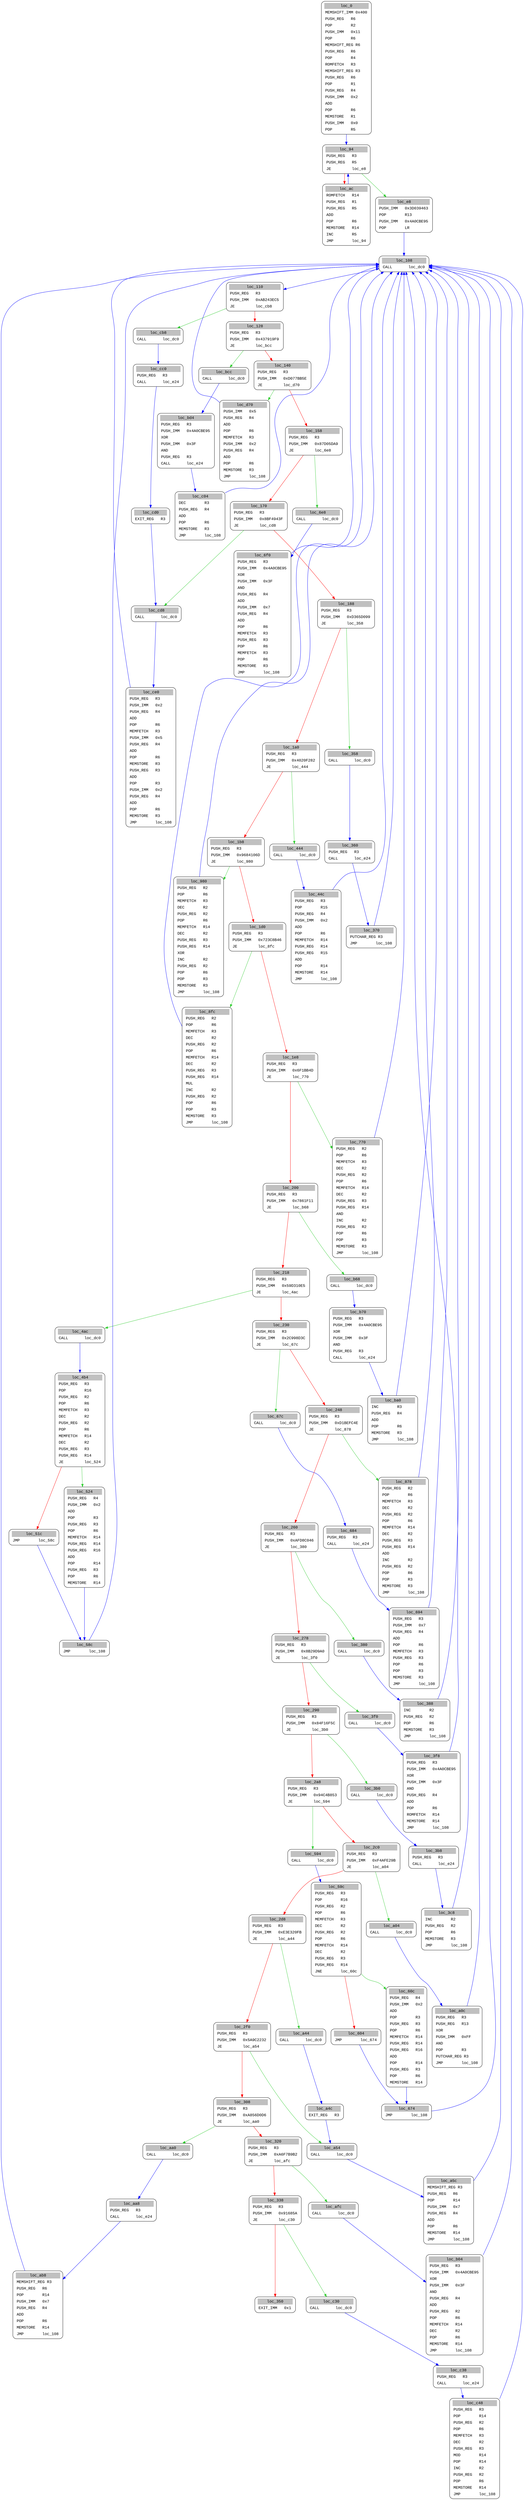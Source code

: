 digraph asm_graph {
0 [
shape="Mrecord" fontname="Courier New"label =<<table border="0" cellborder="0" cellpadding="3"><tr><td align="center" colspan="2" bgcolor="grey">loc_0</td></tr><tr><td align="left">MEMSHIFT_IMM 0x400</td></tr><tr><td align="left">PUSH_REG   R6</td></tr><tr><td align="left">POP        R2</td></tr><tr><td align="left">PUSH_IMM   0x11</td></tr><tr><td align="left">POP        R6</td></tr><tr><td align="left">MEMSHIFT_REG R6</td></tr><tr><td align="left">PUSH_REG   R6</td></tr><tr><td align="left">POP        R4</td></tr><tr><td align="left">ROMFETCH   R3</td></tr><tr><td align="left">MEMSHIFT_REG R3</td></tr><tr><td align="left">PUSH_REG   R6</td></tr><tr><td align="left">POP        R1</td></tr><tr><td align="left">PUSH_REG   R4</td></tr><tr><td align="left">PUSH_IMM   0x2</td></tr><tr><td align="left">ADD        </td></tr><tr><td align="left">POP        R6</td></tr><tr><td align="left">MEMSTORE   R1</td></tr><tr><td align="left">PUSH_IMM   0x0</td></tr><tr><td align="left">POP        R5</td></tr></table>> ];
1 [
shape="Mrecord" fontname="Courier New"label =<<table border="0" cellborder="0" cellpadding="3"><tr><td align="center" colspan="2" bgcolor="grey">loc_e8</td></tr><tr><td align="left">PUSH_IMM   0x3D039463</td></tr><tr><td align="left">POP        R13</td></tr><tr><td align="left">PUSH_IMM   0x4A0CBE95</td></tr><tr><td align="left">POP        LR</td></tr></table>> ];
2 [
shape="Mrecord" fontname="Courier New"label =<<table border="0" cellborder="0" cellpadding="3"><tr><td align="center" colspan="2" bgcolor="grey">loc_ac</td></tr><tr><td align="left">ROMFETCH   R14</td></tr><tr><td align="left">PUSH_REG   R1</td></tr><tr><td align="left">PUSH_REG   R5</td></tr><tr><td align="left">ADD        </td></tr><tr><td align="left">POP        R6</td></tr><tr><td align="left">MEMSTORE   R14</td></tr><tr><td align="left">INC        R5</td></tr><tr><td align="left">JMP        loc_94</td></tr></table>> ];
4 [
shape="Mrecord" fontname="Courier New"label =<<table border="0" cellborder="0" cellpadding="3"><tr><td align="center" colspan="2" bgcolor="grey">loc_110</td></tr><tr><td align="left">PUSH_REG   R3</td></tr><tr><td align="left">PUSH_IMM   0xAB243EC5</td></tr><tr><td align="left">JE         loc_cb8</td></tr></table>> ];
5 [
shape="Mrecord" fontname="Courier New"label =<<table border="0" cellborder="0" cellpadding="3"><tr><td align="center" colspan="2" bgcolor="grey">loc_94</td></tr><tr><td align="left">PUSH_REG   R3</td></tr><tr><td align="left">PUSH_REG   R5</td></tr><tr><td align="left">JE         loc_e8</td></tr></table>> ];
6 [
shape="Mrecord" fontname="Courier New"label =<<table border="0" cellborder="0" cellpadding="3"><tr><td align="center" colspan="2" bgcolor="grey">loc_cb8</td></tr><tr><td align="left">CALL       loc_dc0</td></tr></table>> ];
7 [
shape="Mrecord" fontname="Courier New"label =<<table border="0" cellborder="0" cellpadding="3"><tr><td align="center" colspan="2" bgcolor="grey">loc_128</td></tr><tr><td align="left">PUSH_REG   R3</td></tr><tr><td align="left">PUSH_IMM   0x437919F9</td></tr><tr><td align="left">JE         loc_bcc</td></tr></table>> ];
8 [
shape="Mrecord" fontname="Courier New"label =<<table border="0" cellborder="0" cellpadding="3"><tr><td align="center" colspan="2" bgcolor="grey">loc_cc0</td></tr><tr><td align="left">PUSH_REG   R3</td></tr><tr><td align="left">CALL       loc_e24</td></tr></table>> ];
9 [
shape="Mrecord" fontname="Courier New"label =<<table border="0" cellborder="0" cellpadding="3"><tr><td align="center" colspan="2" bgcolor="grey">loc_bcc</td></tr><tr><td align="left">CALL       loc_dc0</td></tr></table>> ];
10 [
shape="Mrecord" fontname="Courier New"label =<<table border="0" cellborder="0" cellpadding="3"><tr><td align="center" colspan="2" bgcolor="grey">loc_140</td></tr><tr><td align="left">PUSH_REG   R3</td></tr><tr><td align="left">PUSH_IMM   0xD077BB5E</td></tr><tr><td align="left">JE         loc_d70</td></tr></table>> ];
12 [
shape="Mrecord" fontname="Courier New"label =<<table border="0" cellborder="0" cellpadding="3"><tr><td align="center" colspan="2" bgcolor="grey">loc_cd0</td></tr><tr><td align="left">EXIT_REG   R3</td></tr></table>> ];
13 [
shape="Mrecord" fontname="Courier New"label =<<table border="0" cellborder="0" cellpadding="3"><tr><td align="center" colspan="2" bgcolor="grey">loc_d70</td></tr><tr><td align="left">PUSH_IMM   0x5</td></tr><tr><td align="left">PUSH_REG   R4</td></tr><tr><td align="left">ADD        </td></tr><tr><td align="left">POP        R6</td></tr><tr><td align="left">MEMFETCH   R3</td></tr><tr><td align="left">PUSH_IMM   0x2</td></tr><tr><td align="left">PUSH_REG   R4</td></tr><tr><td align="left">ADD        </td></tr><tr><td align="left">POP        R6</td></tr><tr><td align="left">MEMSTORE   R3</td></tr><tr><td align="left">JMP        loc_108</td></tr></table>> ];
14 [
shape="Mrecord" fontname="Courier New"label =<<table border="0" cellborder="0" cellpadding="3"><tr><td align="center" colspan="2" bgcolor="grey">loc_158</td></tr><tr><td align="left">PUSH_REG   R3</td></tr><tr><td align="left">PUSH_IMM   0x87D05DA9</td></tr><tr><td align="left">JE         loc_6e8</td></tr></table>> ];
15 [
shape="Mrecord" fontname="Courier New"label =<<table border="0" cellborder="0" cellpadding="3"><tr><td align="center" colspan="2" bgcolor="grey">loc_bd4</td></tr><tr><td align="left">PUSH_REG   R3</td></tr><tr><td align="left">PUSH_IMM   0x4A0CBE95</td></tr><tr><td align="left">XOR        </td></tr><tr><td align="left">PUSH_IMM   0x3F</td></tr><tr><td align="left">AND        </td></tr><tr><td align="left">PUSH_REG   R3</td></tr><tr><td align="left">CALL       loc_e24</td></tr></table>> ];
16 [
shape="Mrecord" fontname="Courier New"label =<<table border="0" cellborder="0" cellpadding="3"><tr><td align="center" colspan="2" bgcolor="grey">loc_ce0</td></tr><tr><td align="left">PUSH_REG   R3</td></tr><tr><td align="left">PUSH_IMM   0x2</td></tr><tr><td align="left">PUSH_REG   R4</td></tr><tr><td align="left">ADD        </td></tr><tr><td align="left">POP        R6</td></tr><tr><td align="left">MEMFETCH   R3</td></tr><tr><td align="left">PUSH_IMM   0x5</td></tr><tr><td align="left">PUSH_REG   R4</td></tr><tr><td align="left">ADD        </td></tr><tr><td align="left">POP        R6</td></tr><tr><td align="left">MEMSTORE   R3</td></tr><tr><td align="left">PUSH_REG   R3</td></tr><tr><td align="left">ADD        </td></tr><tr><td align="left">POP        R3</td></tr><tr><td align="left">PUSH_IMM   0x2</td></tr><tr><td align="left">PUSH_REG   R4</td></tr><tr><td align="left">ADD        </td></tr><tr><td align="left">POP        R6</td></tr><tr><td align="left">MEMSTORE   R3</td></tr><tr><td align="left">JMP        loc_108</td></tr></table>> ];
17 [
shape="Mrecord" fontname="Courier New"label =<<table border="0" cellborder="0" cellpadding="3"><tr><td align="center" colspan="2" bgcolor="grey">loc_108</td></tr><tr><td align="left">CALL       loc_dc0</td></tr></table>> ];
18 [
shape="Mrecord" fontname="Courier New"label =<<table border="0" cellborder="0" cellpadding="3"><tr><td align="center" colspan="2" bgcolor="grey">loc_6e8</td></tr><tr><td align="left">CALL       loc_dc0</td></tr></table>> ];
19 [
shape="Mrecord" fontname="Courier New"label =<<table border="0" cellborder="0" cellpadding="3"><tr><td align="center" colspan="2" bgcolor="grey">loc_170</td></tr><tr><td align="left">PUSH_REG   R3</td></tr><tr><td align="left">PUSH_IMM   0x8BF4943F</td></tr><tr><td align="left">JE         loc_cd8</td></tr></table>> ];
20 [
shape="Mrecord" fontname="Courier New"label =<<table border="0" cellborder="0" cellpadding="3"><tr><td align="center" colspan="2" bgcolor="grey">loc_c04</td></tr><tr><td align="left">DEC        R3</td></tr><tr><td align="left">PUSH_REG   R4</td></tr><tr><td align="left">ADD        </td></tr><tr><td align="left">POP        R6</td></tr><tr><td align="left">MEMSTORE   R3</td></tr><tr><td align="left">JMP        loc_108</td></tr></table>> ];
21 [
shape="Mrecord" fontname="Courier New"label =<<table border="0" cellborder="0" cellpadding="3"><tr><td align="center" colspan="2" bgcolor="grey">loc_6f0</td></tr><tr><td align="left">PUSH_REG   R3</td></tr><tr><td align="left">PUSH_IMM   0x4A0CBE95</td></tr><tr><td align="left">XOR        </td></tr><tr><td align="left">PUSH_IMM   0x3F</td></tr><tr><td align="left">AND        </td></tr><tr><td align="left">PUSH_REG   R4</td></tr><tr><td align="left">ADD        </td></tr><tr><td align="left">PUSH_IMM   0x7</td></tr><tr><td align="left">PUSH_REG   R4</td></tr><tr><td align="left">ADD        </td></tr><tr><td align="left">POP        R6</td></tr><tr><td align="left">MEMFETCH   R3</td></tr><tr><td align="left">PUSH_REG   R3</td></tr><tr><td align="left">POP        R6</td></tr><tr><td align="left">MEMFETCH   R3</td></tr><tr><td align="left">POP        R6</td></tr><tr><td align="left">MEMSTORE   R3</td></tr><tr><td align="left">JMP        loc_108</td></tr></table>> ];
22 [
shape="Mrecord" fontname="Courier New"label =<<table border="0" cellborder="0" cellpadding="3"><tr><td align="center" colspan="2" bgcolor="grey">loc_cd8</td></tr><tr><td align="left">CALL       loc_dc0</td></tr></table>> ];
23 [
shape="Mrecord" fontname="Courier New"label =<<table border="0" cellborder="0" cellpadding="3"><tr><td align="center" colspan="2" bgcolor="grey">loc_188</td></tr><tr><td align="left">PUSH_REG   R3</td></tr><tr><td align="left">PUSH_IMM   0xD365D099</td></tr><tr><td align="left">JE         loc_358</td></tr></table>> ];
24 [
shape="Mrecord" fontname="Courier New"label =<<table border="0" cellborder="0" cellpadding="3"><tr><td align="center" colspan="2" bgcolor="grey">loc_358</td></tr><tr><td align="left">CALL       loc_dc0</td></tr></table>> ];
25 [
shape="Mrecord" fontname="Courier New"label =<<table border="0" cellborder="0" cellpadding="3"><tr><td align="center" colspan="2" bgcolor="grey">loc_1a0</td></tr><tr><td align="left">PUSH_REG   R3</td></tr><tr><td align="left">PUSH_IMM   0x4020F282</td></tr><tr><td align="left">JE         loc_444</td></tr></table>> ];
26 [
shape="Mrecord" fontname="Courier New"label =<<table border="0" cellborder="0" cellpadding="3"><tr><td align="center" colspan="2" bgcolor="grey">loc_360</td></tr><tr><td align="left">PUSH_REG   R3</td></tr><tr><td align="left">CALL       loc_e24</td></tr></table>> ];
27 [
shape="Mrecord" fontname="Courier New"label =<<table border="0" cellborder="0" cellpadding="3"><tr><td align="center" colspan="2" bgcolor="grey">loc_444</td></tr><tr><td align="left">CALL       loc_dc0</td></tr></table>> ];
28 [
shape="Mrecord" fontname="Courier New"label =<<table border="0" cellborder="0" cellpadding="3"><tr><td align="center" colspan="2" bgcolor="grey">loc_1b8</td></tr><tr><td align="left">PUSH_REG   R3</td></tr><tr><td align="left">PUSH_IMM   0x9684106D</td></tr><tr><td align="left">JE         loc_980</td></tr></table>> ];
29 [
shape="Mrecord" fontname="Courier New"label =<<table border="0" cellborder="0" cellpadding="3"><tr><td align="center" colspan="2" bgcolor="grey">loc_370</td></tr><tr><td align="left">PUTCHAR_REG R3</td></tr><tr><td align="left">JMP        loc_108</td></tr></table>> ];
30 [
shape="Mrecord" fontname="Courier New"label =<<table border="0" cellborder="0" cellpadding="3"><tr><td align="center" colspan="2" bgcolor="grey">loc_980</td></tr><tr><td align="left">PUSH_REG   R2</td></tr><tr><td align="left">POP        R6</td></tr><tr><td align="left">MEMFETCH   R3</td></tr><tr><td align="left">DEC        R2</td></tr><tr><td align="left">PUSH_REG   R2</td></tr><tr><td align="left">POP        R6</td></tr><tr><td align="left">MEMFETCH   R14</td></tr><tr><td align="left">DEC        R2</td></tr><tr><td align="left">PUSH_REG   R3</td></tr><tr><td align="left">PUSH_REG   R14</td></tr><tr><td align="left">XOR        </td></tr><tr><td align="left">INC        R2</td></tr><tr><td align="left">PUSH_REG   R2</td></tr><tr><td align="left">POP        R6</td></tr><tr><td align="left">POP        R3</td></tr><tr><td align="left">MEMSTORE   R3</td></tr><tr><td align="left">JMP        loc_108</td></tr></table>> ];
31 [
shape="Mrecord" fontname="Courier New"label =<<table border="0" cellborder="0" cellpadding="3"><tr><td align="center" colspan="2" bgcolor="grey">loc_1d0</td></tr><tr><td align="left">PUSH_REG   R3</td></tr><tr><td align="left">PUSH_IMM   0x723C8B46</td></tr><tr><td align="left">JE         loc_8fc</td></tr></table>> ];
32 [
shape="Mrecord" fontname="Courier New"label =<<table border="0" cellborder="0" cellpadding="3"><tr><td align="center" colspan="2" bgcolor="grey">loc_44c</td></tr><tr><td align="left">PUSH_REG   R3</td></tr><tr><td align="left">POP        R15</td></tr><tr><td align="left">PUSH_REG   R4</td></tr><tr><td align="left">PUSH_IMM   0x2</td></tr><tr><td align="left">ADD        </td></tr><tr><td align="left">POP        R6</td></tr><tr><td align="left">MEMFETCH   R14</td></tr><tr><td align="left">PUSH_REG   R14</td></tr><tr><td align="left">PUSH_REG   R15</td></tr><tr><td align="left">ADD        </td></tr><tr><td align="left">POP        R14</td></tr><tr><td align="left">MEMSTORE   R14</td></tr><tr><td align="left">JMP        loc_108</td></tr></table>> ];
33 [
shape="Mrecord" fontname="Courier New"label =<<table border="0" cellborder="0" cellpadding="3"><tr><td align="center" colspan="2" bgcolor="grey">loc_8fc</td></tr><tr><td align="left">PUSH_REG   R2</td></tr><tr><td align="left">POP        R6</td></tr><tr><td align="left">MEMFETCH   R3</td></tr><tr><td align="left">DEC        R2</td></tr><tr><td align="left">PUSH_REG   R2</td></tr><tr><td align="left">POP        R6</td></tr><tr><td align="left">MEMFETCH   R14</td></tr><tr><td align="left">DEC        R2</td></tr><tr><td align="left">PUSH_REG   R3</td></tr><tr><td align="left">PUSH_REG   R14</td></tr><tr><td align="left">MUL        </td></tr><tr><td align="left">INC        R2</td></tr><tr><td align="left">PUSH_REG   R2</td></tr><tr><td align="left">POP        R6</td></tr><tr><td align="left">POP        R3</td></tr><tr><td align="left">MEMSTORE   R3</td></tr><tr><td align="left">JMP        loc_108</td></tr></table>> ];
34 [
shape="Mrecord" fontname="Courier New"label =<<table border="0" cellborder="0" cellpadding="3"><tr><td align="center" colspan="2" bgcolor="grey">loc_1e8</td></tr><tr><td align="left">PUSH_REG   R3</td></tr><tr><td align="left">PUSH_IMM   0x6F1BB4D</td></tr><tr><td align="left">JE         loc_770</td></tr></table>> ];
35 [
shape="Mrecord" fontname="Courier New"label =<<table border="0" cellborder="0" cellpadding="3"><tr><td align="center" colspan="2" bgcolor="grey">loc_770</td></tr><tr><td align="left">PUSH_REG   R2</td></tr><tr><td align="left">POP        R6</td></tr><tr><td align="left">MEMFETCH   R3</td></tr><tr><td align="left">DEC        R2</td></tr><tr><td align="left">PUSH_REG   R2</td></tr><tr><td align="left">POP        R6</td></tr><tr><td align="left">MEMFETCH   R14</td></tr><tr><td align="left">DEC        R2</td></tr><tr><td align="left">PUSH_REG   R3</td></tr><tr><td align="left">PUSH_REG   R14</td></tr><tr><td align="left">AND        </td></tr><tr><td align="left">INC        R2</td></tr><tr><td align="left">PUSH_REG   R2</td></tr><tr><td align="left">POP        R6</td></tr><tr><td align="left">POP        R3</td></tr><tr><td align="left">MEMSTORE   R3</td></tr><tr><td align="left">JMP        loc_108</td></tr></table>> ];
36 [
shape="Mrecord" fontname="Courier New"label =<<table border="0" cellborder="0" cellpadding="3"><tr><td align="center" colspan="2" bgcolor="grey">loc_200</td></tr><tr><td align="left">PUSH_REG   R3</td></tr><tr><td align="left">PUSH_IMM   0x7861F11</td></tr><tr><td align="left">JE         loc_b68</td></tr></table>> ];
37 [
shape="Mrecord" fontname="Courier New"label =<<table border="0" cellborder="0" cellpadding="3"><tr><td align="center" colspan="2" bgcolor="grey">loc_b68</td></tr><tr><td align="left">CALL       loc_dc0</td></tr></table>> ];
38 [
shape="Mrecord" fontname="Courier New"label =<<table border="0" cellborder="0" cellpadding="3"><tr><td align="center" colspan="2" bgcolor="grey">loc_218</td></tr><tr><td align="left">PUSH_REG   R3</td></tr><tr><td align="left">PUSH_IMM   0x59D310E5</td></tr><tr><td align="left">JE         loc_4ac</td></tr></table>> ];
39 [
shape="Mrecord" fontname="Courier New"label =<<table border="0" cellborder="0" cellpadding="3"><tr><td align="center" colspan="2" bgcolor="grey">loc_b70</td></tr><tr><td align="left">PUSH_REG   R3</td></tr><tr><td align="left">PUSH_IMM   0x4A0CBE95</td></tr><tr><td align="left">XOR        </td></tr><tr><td align="left">PUSH_IMM   0x3F</td></tr><tr><td align="left">AND        </td></tr><tr><td align="left">PUSH_REG   R3</td></tr><tr><td align="left">CALL       loc_e24</td></tr></table>> ];
40 [
shape="Mrecord" fontname="Courier New"label =<<table border="0" cellborder="0" cellpadding="3"><tr><td align="center" colspan="2" bgcolor="grey">loc_4ac</td></tr><tr><td align="left">CALL       loc_dc0</td></tr></table>> ];
41 [
shape="Mrecord" fontname="Courier New"label =<<table border="0" cellborder="0" cellpadding="3"><tr><td align="center" colspan="2" bgcolor="grey">loc_230</td></tr><tr><td align="left">PUSH_REG   R3</td></tr><tr><td align="left">PUSH_IMM   0x2C998D3C</td></tr><tr><td align="left">JE         loc_67c</td></tr></table>> ];
42 [
shape="Mrecord" fontname="Courier New"label =<<table border="0" cellborder="0" cellpadding="3"><tr><td align="center" colspan="2" bgcolor="grey">loc_ba0</td></tr><tr><td align="left">INC        R3</td></tr><tr><td align="left">PUSH_REG   R4</td></tr><tr><td align="left">ADD        </td></tr><tr><td align="left">POP        R6</td></tr><tr><td align="left">MEMSTORE   R3</td></tr><tr><td align="left">JMP        loc_108</td></tr></table>> ];
43 [
shape="Mrecord" fontname="Courier New"label =<<table border="0" cellborder="0" cellpadding="3"><tr><td align="center" colspan="2" bgcolor="grey">loc_67c</td></tr><tr><td align="left">CALL       loc_dc0</td></tr></table>> ];
44 [
shape="Mrecord" fontname="Courier New"label =<<table border="0" cellborder="0" cellpadding="3"><tr><td align="center" colspan="2" bgcolor="grey">loc_248</td></tr><tr><td align="left">PUSH_REG   R3</td></tr><tr><td align="left">PUSH_IMM   0xD1BEFC4E</td></tr><tr><td align="left">JE         loc_878</td></tr></table>> ];
45 [
shape="Mrecord" fontname="Courier New"label =<<table border="0" cellborder="0" cellpadding="3"><tr><td align="center" colspan="2" bgcolor="grey">loc_4b4</td></tr><tr><td align="left">PUSH_REG   R3</td></tr><tr><td align="left">POP        R16</td></tr><tr><td align="left">PUSH_REG   R2</td></tr><tr><td align="left">POP        R6</td></tr><tr><td align="left">MEMFETCH   R3</td></tr><tr><td align="left">DEC        R2</td></tr><tr><td align="left">PUSH_REG   R2</td></tr><tr><td align="left">POP        R6</td></tr><tr><td align="left">MEMFETCH   R14</td></tr><tr><td align="left">DEC        R2</td></tr><tr><td align="left">PUSH_REG   R3</td></tr><tr><td align="left">PUSH_REG   R14</td></tr><tr><td align="left">JE         loc_524</td></tr></table>> ];
46 [
shape="Mrecord" fontname="Courier New"label =<<table border="0" cellborder="0" cellpadding="3"><tr><td align="center" colspan="2" bgcolor="grey">loc_878</td></tr><tr><td align="left">PUSH_REG   R2</td></tr><tr><td align="left">POP        R6</td></tr><tr><td align="left">MEMFETCH   R3</td></tr><tr><td align="left">DEC        R2</td></tr><tr><td align="left">PUSH_REG   R2</td></tr><tr><td align="left">POP        R6</td></tr><tr><td align="left">MEMFETCH   R14</td></tr><tr><td align="left">DEC        R2</td></tr><tr><td align="left">PUSH_REG   R3</td></tr><tr><td align="left">PUSH_REG   R14</td></tr><tr><td align="left">ADD        </td></tr><tr><td align="left">INC        R2</td></tr><tr><td align="left">PUSH_REG   R2</td></tr><tr><td align="left">POP        R6</td></tr><tr><td align="left">POP        R3</td></tr><tr><td align="left">MEMSTORE   R3</td></tr><tr><td align="left">JMP        loc_108</td></tr></table>> ];
47 [
shape="Mrecord" fontname="Courier New"label =<<table border="0" cellborder="0" cellpadding="3"><tr><td align="center" colspan="2" bgcolor="grey">loc_260</td></tr><tr><td align="left">PUSH_REG   R3</td></tr><tr><td align="left">PUSH_IMM   0xAFD8C046</td></tr><tr><td align="left">JE         loc_380</td></tr></table>> ];
48 [
shape="Mrecord" fontname="Courier New"label =<<table border="0" cellborder="0" cellpadding="3"><tr><td align="center" colspan="2" bgcolor="grey">loc_684</td></tr><tr><td align="left">PUSH_REG   R3</td></tr><tr><td align="left">CALL       loc_e24</td></tr></table>> ];
49 [
shape="Mrecord" fontname="Courier New"label =<<table border="0" cellborder="0" cellpadding="3"><tr><td align="center" colspan="2" bgcolor="grey">loc_524</td></tr><tr><td align="left">PUSH_REG   R4</td></tr><tr><td align="left">PUSH_IMM   0x2</td></tr><tr><td align="left">ADD        </td></tr><tr><td align="left">POP        R3</td></tr><tr><td align="left">PUSH_REG   R3</td></tr><tr><td align="left">POP        R6</td></tr><tr><td align="left">MEMFETCH   R14</td></tr><tr><td align="left">PUSH_REG   R14</td></tr><tr><td align="left">PUSH_REG   R16</td></tr><tr><td align="left">ADD        </td></tr><tr><td align="left">POP        R14</td></tr><tr><td align="left">PUSH_REG   R3</td></tr><tr><td align="left">POP        R6</td></tr><tr><td align="left">MEMSTORE   R14</td></tr></table>> ];
50 [
shape="Mrecord" fontname="Courier New"label =<<table border="0" cellborder="0" cellpadding="3"><tr><td align="center" colspan="2" bgcolor="grey">loc_51c</td></tr><tr><td align="left">JMP        loc_58c</td></tr></table>> ];
51 [
shape="Mrecord" fontname="Courier New"label =<<table border="0" cellborder="0" cellpadding="3"><tr><td align="center" colspan="2" bgcolor="grey">loc_380</td></tr><tr><td align="left">CALL       loc_dc0</td></tr></table>> ];
52 [
shape="Mrecord" fontname="Courier New"label =<<table border="0" cellborder="0" cellpadding="3"><tr><td align="center" colspan="2" bgcolor="grey">loc_278</td></tr><tr><td align="left">PUSH_REG   R3</td></tr><tr><td align="left">PUSH_IMM   0x8B29D9A0</td></tr><tr><td align="left">JE         loc_3f0</td></tr></table>> ];
53 [
shape="Mrecord" fontname="Courier New"label =<<table border="0" cellborder="0" cellpadding="3"><tr><td align="center" colspan="2" bgcolor="grey">loc_694</td></tr><tr><td align="left">PUSH_REG   R3</td></tr><tr><td align="left">PUSH_IMM   0x7</td></tr><tr><td align="left">PUSH_REG   R4</td></tr><tr><td align="left">ADD        </td></tr><tr><td align="left">POP        R6</td></tr><tr><td align="left">MEMFETCH   R3</td></tr><tr><td align="left">PUSH_REG   R3</td></tr><tr><td align="left">POP        R6</td></tr><tr><td align="left">POP        R3</td></tr><tr><td align="left">MEMSTORE   R3</td></tr><tr><td align="left">JMP        loc_108</td></tr></table>> ];
54 [
shape="Mrecord" fontname="Courier New"label =<<table border="0" cellborder="0" cellpadding="3"><tr><td align="center" colspan="2" bgcolor="grey">loc_58c</td></tr><tr><td align="left">JMP        loc_108</td></tr></table>> ];
55 [
shape="Mrecord" fontname="Courier New"label =<<table border="0" cellborder="0" cellpadding="3"><tr><td align="center" colspan="2" bgcolor="grey">loc_388</td></tr><tr><td align="left">INC        R2</td></tr><tr><td align="left">PUSH_REG   R2</td></tr><tr><td align="left">POP        R6</td></tr><tr><td align="left">MEMSTORE   R3</td></tr><tr><td align="left">JMP        loc_108</td></tr></table>> ];
56 [
shape="Mrecord" fontname="Courier New"label =<<table border="0" cellborder="0" cellpadding="3"><tr><td align="center" colspan="2" bgcolor="grey">loc_3f0</td></tr><tr><td align="left">CALL       loc_dc0</td></tr></table>> ];
57 [
shape="Mrecord" fontname="Courier New"label =<<table border="0" cellborder="0" cellpadding="3"><tr><td align="center" colspan="2" bgcolor="grey">loc_290</td></tr><tr><td align="left">PUSH_REG   R3</td></tr><tr><td align="left">PUSH_IMM   0x84F16F5C</td></tr><tr><td align="left">JE         loc_3b0</td></tr></table>> ];
58 [
shape="Mrecord" fontname="Courier New"label =<<table border="0" cellborder="0" cellpadding="3"><tr><td align="center" colspan="2" bgcolor="grey">loc_3f8</td></tr><tr><td align="left">PUSH_REG   R3</td></tr><tr><td align="left">PUSH_IMM   0x4A0CBE95</td></tr><tr><td align="left">XOR        </td></tr><tr><td align="left">PUSH_IMM   0x3F</td></tr><tr><td align="left">AND        </td></tr><tr><td align="left">PUSH_REG   R4</td></tr><tr><td align="left">ADD        </td></tr><tr><td align="left">POP        R6</td></tr><tr><td align="left">ROMFETCH   R14</td></tr><tr><td align="left">MEMSTORE   R14</td></tr><tr><td align="left">JMP        loc_108</td></tr></table>> ];
59 [
shape="Mrecord" fontname="Courier New"label =<<table border="0" cellborder="0" cellpadding="3"><tr><td align="center" colspan="2" bgcolor="grey">loc_3b0</td></tr><tr><td align="left">CALL       loc_dc0</td></tr></table>> ];
60 [
shape="Mrecord" fontname="Courier New"label =<<table border="0" cellborder="0" cellpadding="3"><tr><td align="center" colspan="2" bgcolor="grey">loc_2a8</td></tr><tr><td align="left">PUSH_REG   R3</td></tr><tr><td align="left">PUSH_IMM   0x94C4B853</td></tr><tr><td align="left">JE         loc_594</td></tr></table>> ];
61 [
shape="Mrecord" fontname="Courier New"label =<<table border="0" cellborder="0" cellpadding="3"><tr><td align="center" colspan="2" bgcolor="grey">loc_3b8</td></tr><tr><td align="left">PUSH_REG   R3</td></tr><tr><td align="left">CALL       loc_e24</td></tr></table>> ];
62 [
shape="Mrecord" fontname="Courier New"label =<<table border="0" cellborder="0" cellpadding="3"><tr><td align="center" colspan="2" bgcolor="grey">loc_594</td></tr><tr><td align="left">CALL       loc_dc0</td></tr></table>> ];
63 [
shape="Mrecord" fontname="Courier New"label =<<table border="0" cellborder="0" cellpadding="3"><tr><td align="center" colspan="2" bgcolor="grey">loc_2c0</td></tr><tr><td align="left">PUSH_REG   R3</td></tr><tr><td align="left">PUSH_IMM   0xF4AFE29B</td></tr><tr><td align="left">JE         loc_a04</td></tr></table>> ];
64 [
shape="Mrecord" fontname="Courier New"label =<<table border="0" cellborder="0" cellpadding="3"><tr><td align="center" colspan="2" bgcolor="grey">loc_3c8</td></tr><tr><td align="left">INC        R2</td></tr><tr><td align="left">PUSH_REG   R2</td></tr><tr><td align="left">POP        R6</td></tr><tr><td align="left">MEMSTORE   R3</td></tr><tr><td align="left">JMP        loc_108</td></tr></table>> ];
65 [
shape="Mrecord" fontname="Courier New"label =<<table border="0" cellborder="0" cellpadding="3"><tr><td align="center" colspan="2" bgcolor="grey">loc_a04</td></tr><tr><td align="left">CALL       loc_dc0</td></tr></table>> ];
66 [
shape="Mrecord" fontname="Courier New"label =<<table border="0" cellborder="0" cellpadding="3"><tr><td align="center" colspan="2" bgcolor="grey">loc_2d8</td></tr><tr><td align="left">PUSH_REG   R3</td></tr><tr><td align="left">PUSH_IMM   0xE3E320FB</td></tr><tr><td align="left">JE         loc_a44</td></tr></table>> ];
67 [
shape="Mrecord" fontname="Courier New"label =<<table border="0" cellborder="0" cellpadding="3"><tr><td align="center" colspan="2" bgcolor="grey">loc_59c</td></tr><tr><td align="left">PUSH_REG   R3</td></tr><tr><td align="left">POP        R16</td></tr><tr><td align="left">PUSH_REG   R2</td></tr><tr><td align="left">POP        R6</td></tr><tr><td align="left">MEMFETCH   R3</td></tr><tr><td align="left">DEC        R2</td></tr><tr><td align="left">PUSH_REG   R2</td></tr><tr><td align="left">POP        R6</td></tr><tr><td align="left">MEMFETCH   R14</td></tr><tr><td align="left">DEC        R2</td></tr><tr><td align="left">PUSH_REG   R3</td></tr><tr><td align="left">PUSH_REG   R14</td></tr><tr><td align="left">JNE        loc_60c</td></tr></table>> ];
68 [
shape="Mrecord" fontname="Courier New"label =<<table border="0" cellborder="0" cellpadding="3"><tr><td align="center" colspan="2" bgcolor="grey">loc_a44</td></tr><tr><td align="left">CALL       loc_dc0</td></tr></table>> ];
69 [
shape="Mrecord" fontname="Courier New"label =<<table border="0" cellborder="0" cellpadding="3"><tr><td align="center" colspan="2" bgcolor="grey">loc_2f0</td></tr><tr><td align="left">PUSH_REG   R3</td></tr><tr><td align="left">PUSH_IMM   0x5A9C2232</td></tr><tr><td align="left">JE         loc_a54</td></tr></table>> ];
70 [
shape="Mrecord" fontname="Courier New"label =<<table border="0" cellborder="0" cellpadding="3"><tr><td align="center" colspan="2" bgcolor="grey">loc_a0c</td></tr><tr><td align="left">PUSH_REG   R3</td></tr><tr><td align="left">PUSH_REG   R13</td></tr><tr><td align="left">XOR        </td></tr><tr><td align="left">PUSH_IMM   0xFF</td></tr><tr><td align="left">AND        </td></tr><tr><td align="left">POP        R3</td></tr><tr><td align="left">PUTCHAR_REG R3</td></tr><tr><td align="left">JMP        loc_108</td></tr></table>> ];
71 [
shape="Mrecord" fontname="Courier New"label =<<table border="0" cellborder="0" cellpadding="3"><tr><td align="center" colspan="2" bgcolor="grey">loc_60c</td></tr><tr><td align="left">PUSH_REG   R4</td></tr><tr><td align="left">PUSH_IMM   0x2</td></tr><tr><td align="left">ADD        </td></tr><tr><td align="left">POP        R3</td></tr><tr><td align="left">PUSH_REG   R3</td></tr><tr><td align="left">POP        R6</td></tr><tr><td align="left">MEMFETCH   R14</td></tr><tr><td align="left">PUSH_REG   R14</td></tr><tr><td align="left">PUSH_REG   R16</td></tr><tr><td align="left">ADD        </td></tr><tr><td align="left">POP        R14</td></tr><tr><td align="left">PUSH_REG   R3</td></tr><tr><td align="left">POP        R6</td></tr><tr><td align="left">MEMSTORE   R14</td></tr></table>> ];
72 [
shape="Mrecord" fontname="Courier New"label =<<table border="0" cellborder="0" cellpadding="3"><tr><td align="center" colspan="2" bgcolor="grey">loc_604</td></tr><tr><td align="left">JMP        loc_674</td></tr></table>> ];
73 [
shape="Mrecord" fontname="Courier New"label =<<table border="0" cellborder="0" cellpadding="3"><tr><td align="center" colspan="2" bgcolor="grey">loc_a54</td></tr><tr><td align="left">CALL       loc_dc0</td></tr></table>> ];
74 [
shape="Mrecord" fontname="Courier New"label =<<table border="0" cellborder="0" cellpadding="3"><tr><td align="center" colspan="2" bgcolor="grey">loc_308</td></tr><tr><td align="left">PUSH_REG   R3</td></tr><tr><td align="left">PUSH_IMM   0xA856D0D6</td></tr><tr><td align="left">JE         loc_aa0</td></tr></table>> ];
75 [
shape="Mrecord" fontname="Courier New"label =<<table border="0" cellborder="0" cellpadding="3"><tr><td align="center" colspan="2" bgcolor="grey">loc_a4c</td></tr><tr><td align="left">EXIT_REG   R3</td></tr></table>> ];
76 [
shape="Mrecord" fontname="Courier New"label =<<table border="0" cellborder="0" cellpadding="3"><tr><td align="center" colspan="2" bgcolor="grey">loc_674</td></tr><tr><td align="left">JMP        loc_108</td></tr></table>> ];
77 [
shape="Mrecord" fontname="Courier New"label =<<table border="0" cellborder="0" cellpadding="3"><tr><td align="center" colspan="2" bgcolor="grey">loc_aa0</td></tr><tr><td align="left">CALL       loc_dc0</td></tr></table>> ];
78 [
shape="Mrecord" fontname="Courier New"label =<<table border="0" cellborder="0" cellpadding="3"><tr><td align="center" colspan="2" bgcolor="grey">loc_320</td></tr><tr><td align="left">PUSH_REG   R3</td></tr><tr><td align="left">PUSH_IMM   0xA6F7B9B2</td></tr><tr><td align="left">JE         loc_afc</td></tr></table>> ];
79 [
shape="Mrecord" fontname="Courier New"label =<<table border="0" cellborder="0" cellpadding="3"><tr><td align="center" colspan="2" bgcolor="grey">loc_a5c</td></tr><tr><td align="left">MEMSHIFT_REG R3</td></tr><tr><td align="left">PUSH_REG   R6</td></tr><tr><td align="left">POP        R14</td></tr><tr><td align="left">PUSH_IMM   0x7</td></tr><tr><td align="left">PUSH_REG   R4</td></tr><tr><td align="left">ADD        </td></tr><tr><td align="left">POP        R6</td></tr><tr><td align="left">MEMSTORE   R14</td></tr><tr><td align="left">JMP        loc_108</td></tr></table>> ];
80 [
shape="Mrecord" fontname="Courier New"label =<<table border="0" cellborder="0" cellpadding="3"><tr><td align="center" colspan="2" bgcolor="grey">loc_aa8</td></tr><tr><td align="left">PUSH_REG   R3</td></tr><tr><td align="left">CALL       loc_e24</td></tr></table>> ];
81 [
shape="Mrecord" fontname="Courier New"label =<<table border="0" cellborder="0" cellpadding="3"><tr><td align="center" colspan="2" bgcolor="grey">loc_afc</td></tr><tr><td align="left">CALL       loc_dc0</td></tr></table>> ];
82 [
shape="Mrecord" fontname="Courier New"label =<<table border="0" cellborder="0" cellpadding="3"><tr><td align="center" colspan="2" bgcolor="grey">loc_338</td></tr><tr><td align="left">PUSH_REG   R3</td></tr><tr><td align="left">PUSH_IMM   0x91685A</td></tr><tr><td align="left">JE         loc_c30</td></tr></table>> ];
83 [
shape="Mrecord" fontname="Courier New"label =<<table border="0" cellborder="0" cellpadding="3"><tr><td align="center" colspan="2" bgcolor="grey">loc_ab8</td></tr><tr><td align="left">MEMSHIFT_REG R3</td></tr><tr><td align="left">PUSH_REG   R6</td></tr><tr><td align="left">POP        R14</td></tr><tr><td align="left">PUSH_IMM   0x7</td></tr><tr><td align="left">PUSH_REG   R4</td></tr><tr><td align="left">ADD        </td></tr><tr><td align="left">POP        R6</td></tr><tr><td align="left">MEMSTORE   R14</td></tr><tr><td align="left">JMP        loc_108</td></tr></table>> ];
84 [
shape="Mrecord" fontname="Courier New"label =<<table border="0" cellborder="0" cellpadding="3"><tr><td align="center" colspan="2" bgcolor="grey">loc_c30</td></tr><tr><td align="left">CALL       loc_dc0</td></tr></table>> ];
85 [
shape="Mrecord" fontname="Courier New"label =<<table border="0" cellborder="0" cellpadding="3"><tr><td align="center" colspan="2" bgcolor="grey">loc_350</td></tr><tr><td align="left">EXIT_IMM   0x1</td></tr></table>> ];
86 [
shape="Mrecord" fontname="Courier New"label =<<table border="0" cellborder="0" cellpadding="3"><tr><td align="center" colspan="2" bgcolor="grey">loc_b04</td></tr><tr><td align="left">PUSH_REG   R3</td></tr><tr><td align="left">PUSH_IMM   0x4A0CBE95</td></tr><tr><td align="left">XOR        </td></tr><tr><td align="left">PUSH_IMM   0x3F</td></tr><tr><td align="left">AND        </td></tr><tr><td align="left">PUSH_REG   R4</td></tr><tr><td align="left">ADD        </td></tr><tr><td align="left">PUSH_REG   R2</td></tr><tr><td align="left">POP        R6</td></tr><tr><td align="left">MEMFETCH   R14</td></tr><tr><td align="left">DEC        R2</td></tr><tr><td align="left">POP        R6</td></tr><tr><td align="left">MEMSTORE   R14</td></tr><tr><td align="left">JMP        loc_108</td></tr></table>> ];
87 [
shape="Mrecord" fontname="Courier New"label =<<table border="0" cellborder="0" cellpadding="3"><tr><td align="center" colspan="2" bgcolor="grey">loc_c38</td></tr><tr><td align="left">PUSH_REG   R3</td></tr><tr><td align="left">CALL       loc_e24</td></tr></table>> ];
88 [
shape="Mrecord" fontname="Courier New"label =<<table border="0" cellborder="0" cellpadding="3"><tr><td align="center" colspan="2" bgcolor="grey">loc_c48</td></tr><tr><td align="left">PUSH_REG   R3</td></tr><tr><td align="left">POP        R14</td></tr><tr><td align="left">PUSH_REG   R2</td></tr><tr><td align="left">POP        R6</td></tr><tr><td align="left">MEMFETCH   R3</td></tr><tr><td align="left">DEC        R2</td></tr><tr><td align="left">PUSH_REG   R3</td></tr><tr><td align="left">MOD        R14</td></tr><tr><td align="left">POP        R14</td></tr><tr><td align="left">INC        R2</td></tr><tr><td align="left">PUSH_REG   R2</td></tr><tr><td align="left">POP        R6</td></tr><tr><td align="left">MEMSTORE   R14</td></tr><tr><td align="left">JMP        loc_108</td></tr></table>> ];
4 -> 6[color="limegreen"];
4 -> 7[color="red"];
6 -> 8[color="blue"];
7 -> 10[color="red"];
7 -> 9[color="limegreen"];
8 -> 12[color="blue"];
10 -> 13[color="limegreen"];
10 -> 14[color="red"];
9 -> 15[color="blue"];
14 -> 18[color="limegreen"];
14 -> 19[color="red"];
15 -> 20[color="blue"];
18 -> 21[color="blue"];
19 -> 23[color="red"];
23 -> 24[color="limegreen"];
23 -> 25[color="red"];
24 -> 26[color="blue"];
25 -> 28[color="red"];
25 -> 27[color="limegreen"];
26 -> 29[color="blue"];
28 -> 30[color="limegreen"];
28 -> 31[color="red"];
27 -> 32[color="blue"];
31 -> 34[color="red"];
31 -> 33[color="limegreen"];
34 -> 35[color="limegreen"];
34 -> 36[color="red"];
36 -> 37[color="limegreen"];
36 -> 38[color="red"];
37 -> 39[color="blue"];
38 -> 41[color="red"];
38 -> 40[color="limegreen"];
39 -> 42[color="blue"];
41 -> 44[color="red"];
41 -> 43[color="limegreen"];
40 -> 45[color="blue"];
44 -> 46[color="limegreen"];
44 -> 47[color="red"];
43 -> 48[color="blue"];
45 -> 49[color="limegreen"];
45 -> 50[color="red"];
47 -> 51[color="limegreen"];
47 -> 52[color="red"];
48 -> 53[color="blue"];
51 -> 55[color="blue"];
52 -> 56[color="limegreen"];
52 -> 57[color="red"];
56 -> 58[color="blue"];
57 -> 59[color="limegreen"];
57 -> 60[color="red"];
59 -> 61[color="blue"];
60 -> 63[color="red"];
60 -> 62[color="limegreen"];
61 -> 64[color="blue"];
63 -> 66[color="red"];
63 -> 65[color="limegreen"];
62 -> 67[color="blue"];
66 -> 69[color="red"];
66 -> 68[color="limegreen"];
65 -> 70[color="blue"];
67 -> 71[color="limegreen"];
67 -> 72[color="red"];
69 -> 74[color="red"];
69 -> 73[color="limegreen"];
68 -> 75[color="blue"];
75 -> 73[color="blue"];
74 -> 77[color="limegreen"];
74 -> 78[color="red"];
73 -> 79[color="blue"];
77 -> 80[color="blue"];
78 -> 82[color="red"];
78 -> 81[color="limegreen"];
80 -> 83[color="blue"];
82 -> 84[color="limegreen"];
82 -> 85[color="red"];
81 -> 86[color="blue"];
84 -> 87[color="blue"];
87 -> 88[color="blue"];
50 -> 54[color="blue"];
55 -> 17[color="blue"];
20 -> 17[color="blue"];
46 -> 17[color="blue"];
30 -> 17[color="blue"];
35 -> 17[color="blue"];
79 -> 17[color="blue"];
42 -> 17[color="blue"];
13 -> 17[color="blue"];
64 -> 17[color="blue"];
21 -> 17[color="blue"];
86 -> 17[color="blue"];
16 -> 17[color="blue"];
58 -> 17[color="blue"];
53 -> 17[color="blue"];
32 -> 17[color="blue"];
29 -> 17[color="blue"];
88 -> 17[color="blue"];
83 -> 17[color="blue"];
70 -> 17[color="blue"];
33 -> 17[color="blue"];
54 -> 17[color="blue"];
17 -> 4[color="blue"];
72 -> 76[color="blue"];
76 -> 17[color="blue"];
19 -> 22[color="limegreen"];
22 -> 16[color="blue"];
2 -> 5[color="blue"];
5 -> 2[color="red"];
5 -> 1[color="limegreen"];
0 -> 5[color="blue"];
1 -> 17[color="blue"];
12 -> 22[color="blue"];
49 -> 54[color="blue"];
71 -> 76[color="blue"];
}